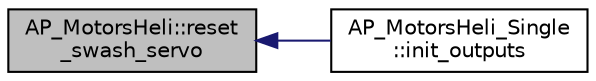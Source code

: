 digraph "AP_MotorsHeli::reset_swash_servo"
{
 // INTERACTIVE_SVG=YES
  edge [fontname="Helvetica",fontsize="10",labelfontname="Helvetica",labelfontsize="10"];
  node [fontname="Helvetica",fontsize="10",shape=record];
  rankdir="LR";
  Node1 [label="AP_MotorsHeli::reset\l_swash_servo",height=0.2,width=0.4,color="black", fillcolor="grey75", style="filled", fontcolor="black"];
  Node1 -> Node2 [dir="back",color="midnightblue",fontsize="10",style="solid",fontname="Helvetica"];
  Node2 [label="AP_MotorsHeli_Single\l::init_outputs",height=0.2,width=0.4,color="black", fillcolor="white", style="filled",URL="$classAP__MotorsHeli__Single.html#a1e16218df5252199ea4ddff3f1fc46e5"];
}
